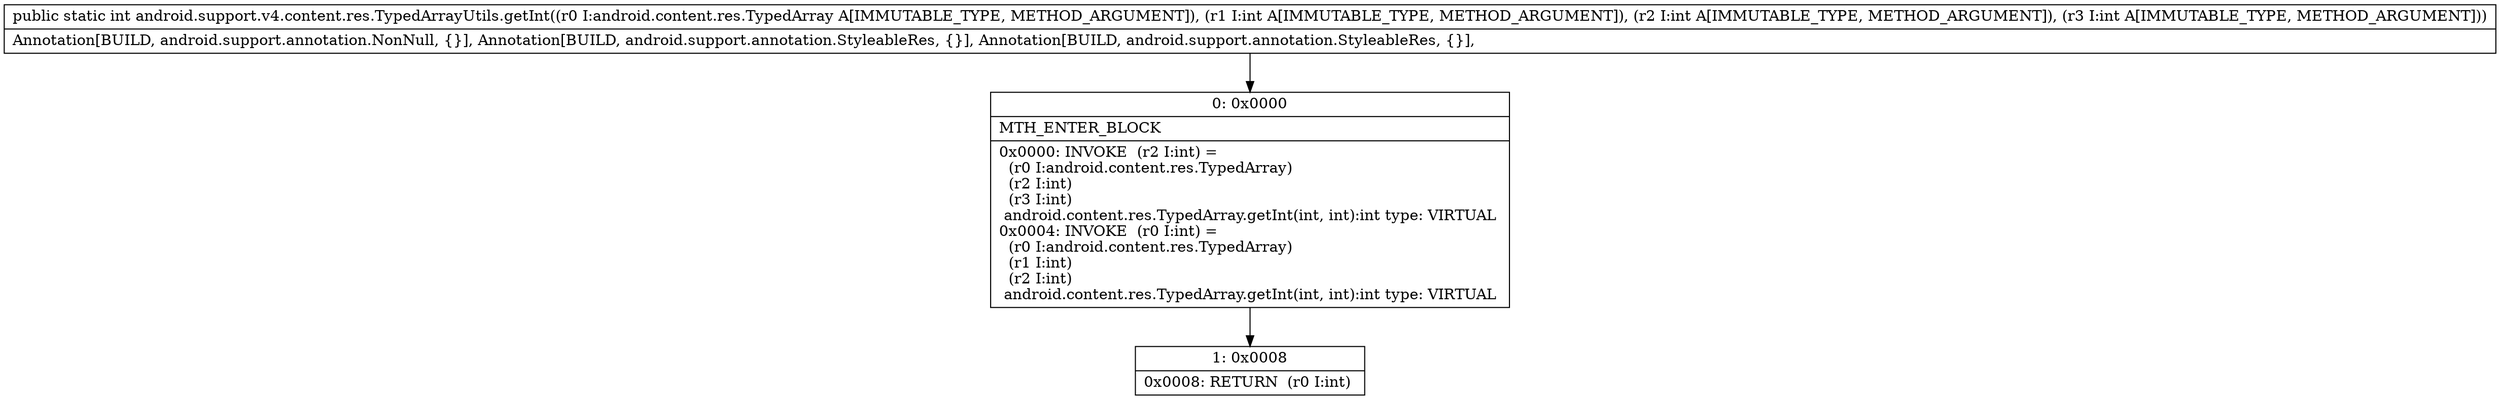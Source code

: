 digraph "CFG forandroid.support.v4.content.res.TypedArrayUtils.getInt(Landroid\/content\/res\/TypedArray;III)I" {
Node_0 [shape=record,label="{0\:\ 0x0000|MTH_ENTER_BLOCK\l|0x0000: INVOKE  (r2 I:int) = \l  (r0 I:android.content.res.TypedArray)\l  (r2 I:int)\l  (r3 I:int)\l android.content.res.TypedArray.getInt(int, int):int type: VIRTUAL \l0x0004: INVOKE  (r0 I:int) = \l  (r0 I:android.content.res.TypedArray)\l  (r1 I:int)\l  (r2 I:int)\l android.content.res.TypedArray.getInt(int, int):int type: VIRTUAL \l}"];
Node_1 [shape=record,label="{1\:\ 0x0008|0x0008: RETURN  (r0 I:int) \l}"];
MethodNode[shape=record,label="{public static int android.support.v4.content.res.TypedArrayUtils.getInt((r0 I:android.content.res.TypedArray A[IMMUTABLE_TYPE, METHOD_ARGUMENT]), (r1 I:int A[IMMUTABLE_TYPE, METHOD_ARGUMENT]), (r2 I:int A[IMMUTABLE_TYPE, METHOD_ARGUMENT]), (r3 I:int A[IMMUTABLE_TYPE, METHOD_ARGUMENT]))  | Annotation[BUILD, android.support.annotation.NonNull, \{\}], Annotation[BUILD, android.support.annotation.StyleableRes, \{\}], Annotation[BUILD, android.support.annotation.StyleableRes, \{\}], \l}"];
MethodNode -> Node_0;
Node_0 -> Node_1;
}

